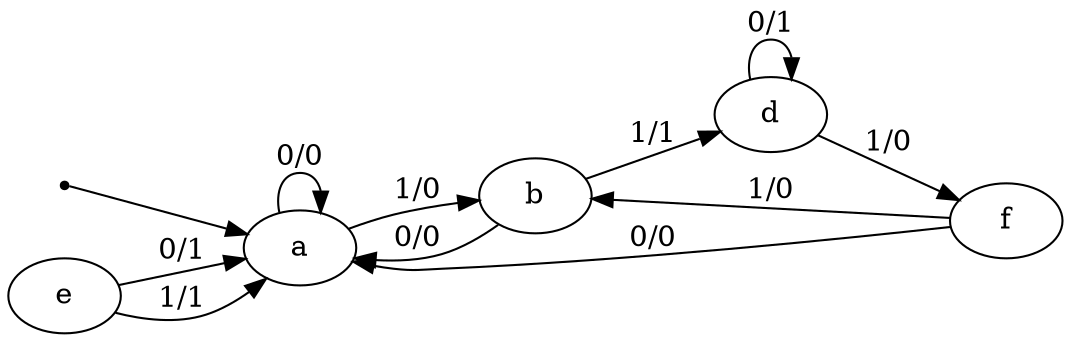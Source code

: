 digraph STG{
   rankdir=LR;

   INIT [shape=point];
   a [label="a"];
   b [label="b"];
   d [label="d"];
   e [label="e"];

   INIT -> a;
   a -> a [label="0/0"];
   a -> b [label="1/0"];
   b -> a [label="0/0"];
   b -> d [label="1/1"];
   d -> d [label="0/1"];
   d -> f [label="1/0"];
   e -> a [label="0/1"];
   e -> a [label="1/1"];
   f -> a [label="0/0"];
   f -> b [label="1/0"];
}